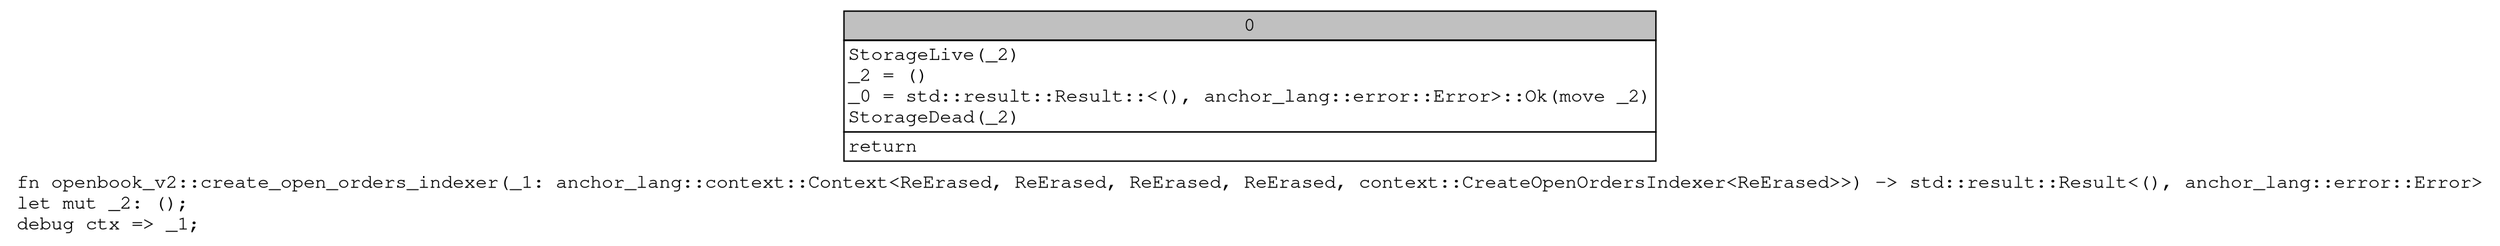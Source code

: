 digraph Mir_0_1172 {
    graph [fontname="Courier, monospace"];
    node [fontname="Courier, monospace"];
    edge [fontname="Courier, monospace"];
    label=<fn openbook_v2::create_open_orders_indexer(_1: anchor_lang::context::Context&lt;ReErased, ReErased, ReErased, ReErased, context::CreateOpenOrdersIndexer&lt;ReErased&gt;&gt;) -&gt; std::result::Result&lt;(), anchor_lang::error::Error&gt;<br align="left"/>let mut _2: ();<br align="left"/>debug ctx =&gt; _1;<br align="left"/>>;
    bb0__0_1172 [shape="none", label=<<table border="0" cellborder="1" cellspacing="0"><tr><td bgcolor="gray" align="center" colspan="1">0</td></tr><tr><td align="left" balign="left">StorageLive(_2)<br/>_2 = ()<br/>_0 = std::result::Result::&lt;(), anchor_lang::error::Error&gt;::Ok(move _2)<br/>StorageDead(_2)<br/></td></tr><tr><td align="left">return</td></tr></table>>];
}
